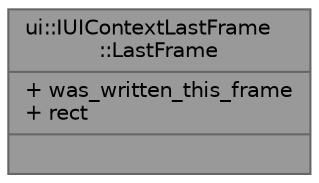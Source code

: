 digraph "ui::IUIContextLastFrame::LastFrame"
{
 // LATEX_PDF_SIZE
  bgcolor="transparent";
  edge [fontname=Helvetica,fontsize=10,labelfontname=Helvetica,labelfontsize=10];
  node [fontname=Helvetica,fontsize=10,shape=box,height=0.2,width=0.4];
  Node1 [shape=record,label="{ui::IUIContextLastFrame\l::LastFrame\n|+ was_written_this_frame\l+ rect\l|}",height=0.2,width=0.4,color="gray40", fillcolor="grey60", style="filled", fontcolor="black",tooltip=" "];
}

